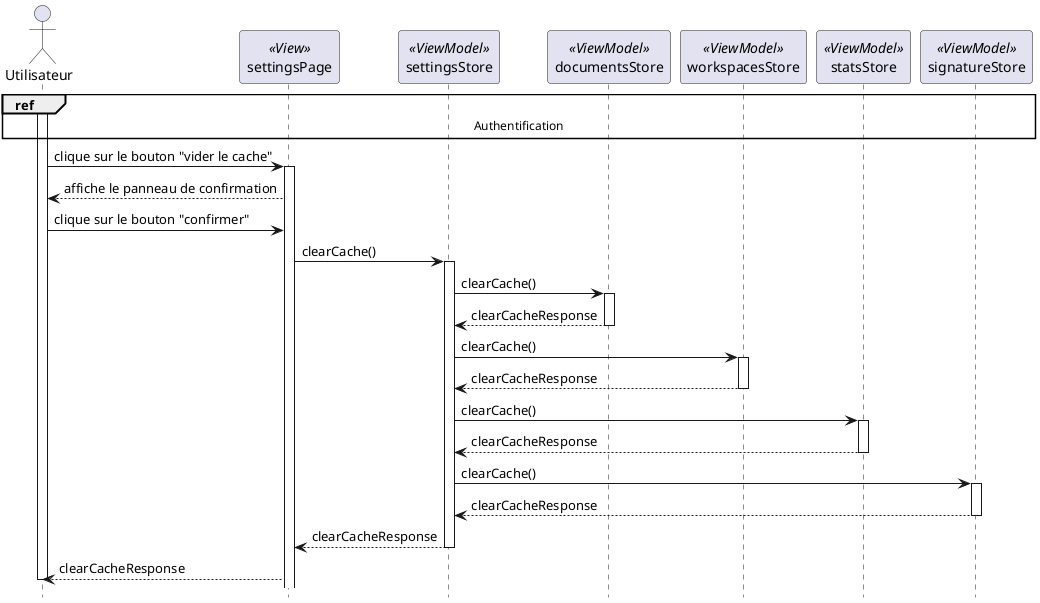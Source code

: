 @startuml sequence_clear_cache

hide footbox

actor "Utilisateur" as user
participant "settingsPage" as settingsPage << View >>

participant "settingsStore" as settingsStore << ViewModel >>
participant "documentsStore" as documentsStore << ViewModel >>
participant "workspacesStore" as workspacesStore << ViewModel >>
participant "statsStore" as statsStore << ViewModel >>
participant "signatureStore" as signatureStore << ViewModel >>

ref over user,settingsPage,settingsStore,documentsStore,workspacesStore,statsStore,signatureStore : Authentification

activate user
user -> settingsPage : clique sur le bouton "vider le cache"
activate settingsPage
settingsPage --> user : affiche le panneau de confirmation
user -> settingsPage : clique sur le bouton "confirmer"
settingsPage -> settingsStore : clearCache()

activate settingsStore

settingsStore -> documentsStore : clearCache()
activate documentsStore
documentsStore --> settingsStore : clearCacheResponse
deactivate documentsStore
settingsStore -> workspacesStore : clearCache()
activate workspacesStore
workspacesStore --> settingsStore : clearCacheResponse
deactivate workspacesStore
settingsStore -> statsStore : clearCache()
activate statsStore
statsStore --> settingsStore : clearCacheResponse
deactivate statsStore
settingsStore -> signatureStore : clearCache()
activate signatureStore
signatureStore --> settingsStore : clearCacheResponse
deactivate signatureStore
settingsStore --> settingsPage : clearCacheResponse
deactivate settingsStore
settingsPage --> user : clearCacheResponse


deactivate user
